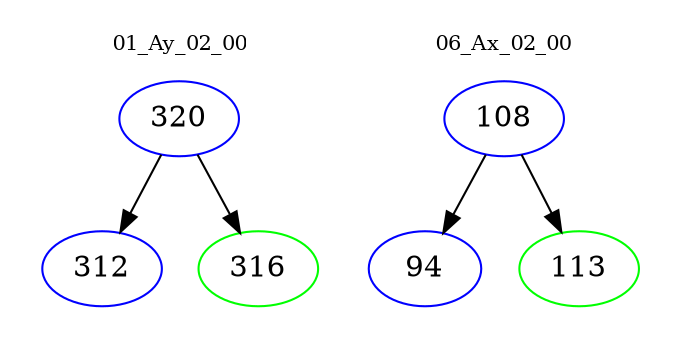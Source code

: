 digraph{
subgraph cluster_0 {
color = white
label = "01_Ay_02_00";
fontsize=10;
T0_320 [label="320", color="blue"]
T0_320 -> T0_312 [color="black"]
T0_312 [label="312", color="blue"]
T0_320 -> T0_316 [color="black"]
T0_316 [label="316", color="green"]
}
subgraph cluster_1 {
color = white
label = "06_Ax_02_00";
fontsize=10;
T1_108 [label="108", color="blue"]
T1_108 -> T1_94 [color="black"]
T1_94 [label="94", color="blue"]
T1_108 -> T1_113 [color="black"]
T1_113 [label="113", color="green"]
}
}
